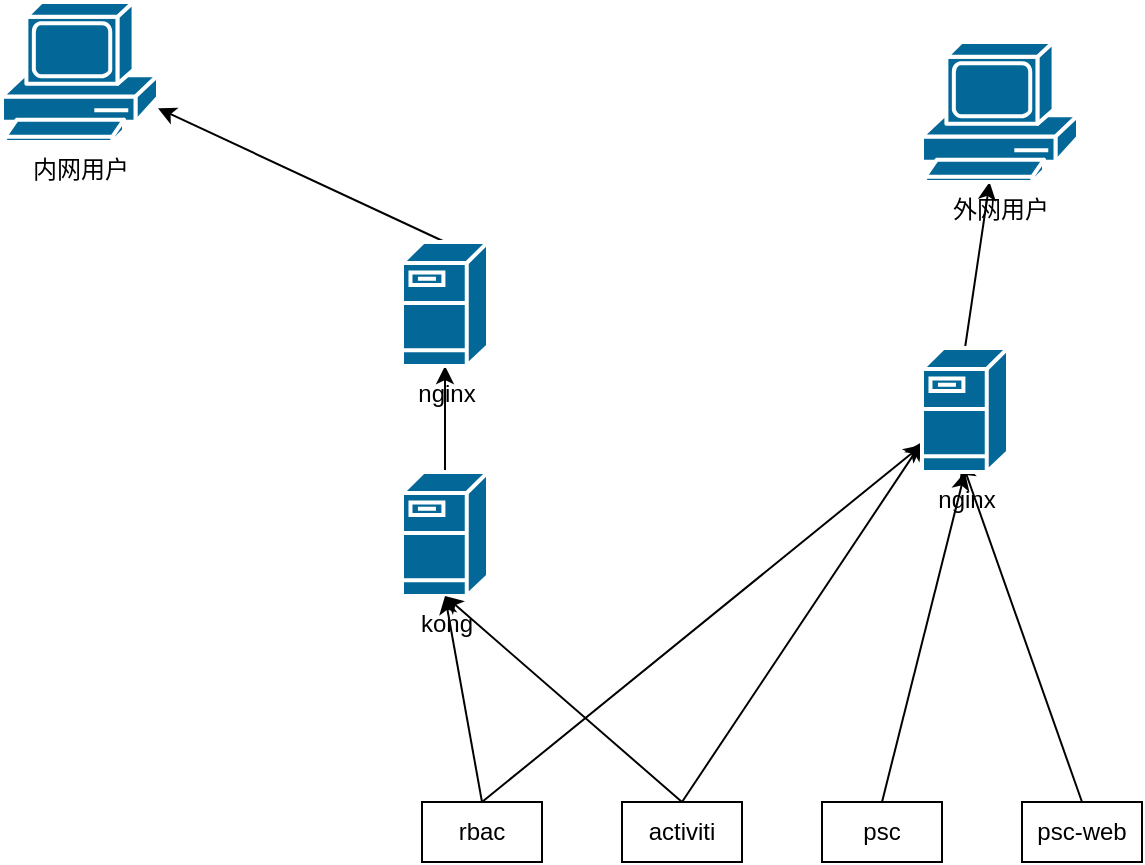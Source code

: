 <mxfile version="18.1.3" type="github">
  <diagram name="Page-1" id="c37626ed-c26b-45fb-9056-f9ebc6bb27b6">
    <mxGraphModel dx="1422" dy="762" grid="1" gridSize="10" guides="1" tooltips="1" connect="1" arrows="1" fold="1" page="1" pageScale="1" pageWidth="1100" pageHeight="850" background="none" math="0" shadow="0">
      <root>
        <mxCell id="0" />
        <mxCell id="1" parent="0" />
        <mxCell id="pluuzzdWv0u-dCmCV5vT-9" style="edgeStyle=none;rounded=0;orthogonalLoop=1;jettySize=auto;html=1;exitX=0.5;exitY=0;exitDx=0;exitDy=0;exitPerimeter=0;" edge="1" parent="1" source="pluuzzdWv0u-dCmCV5vT-1" target="pluuzzdWv0u-dCmCV5vT-6">
          <mxGeometry relative="1" as="geometry" />
        </mxCell>
        <mxCell id="pluuzzdWv0u-dCmCV5vT-1" value="kong" style="shape=mxgraph.cisco.servers.fileserver;sketch=0;html=1;pointerEvents=1;dashed=0;fillColor=#036897;strokeColor=#ffffff;strokeWidth=2;verticalLabelPosition=bottom;verticalAlign=top;align=center;outlineConnect=0;" vertex="1" parent="1">
          <mxGeometry x="420" y="425" width="43" height="62" as="geometry" />
        </mxCell>
        <mxCell id="pluuzzdWv0u-dCmCV5vT-7" style="rounded=0;orthogonalLoop=1;jettySize=auto;html=1;exitX=0.5;exitY=0;exitDx=0;exitDy=0;entryX=0.5;entryY=1;entryDx=0;entryDy=0;entryPerimeter=0;" edge="1" parent="1" source="pluuzzdWv0u-dCmCV5vT-2" target="pluuzzdWv0u-dCmCV5vT-1">
          <mxGeometry relative="1" as="geometry" />
        </mxCell>
        <object label="" id="pluuzzdWv0u-dCmCV5vT-13">
          <mxCell style="edgeStyle=none;rounded=0;orthogonalLoop=1;jettySize=auto;html=1;exitX=0.5;exitY=0;exitDx=0;exitDy=0;" edge="1" parent="1" source="pluuzzdWv0u-dCmCV5vT-2" target="pluuzzdWv0u-dCmCV5vT-12">
            <mxGeometry relative="1" as="geometry" />
          </mxCell>
        </object>
        <mxCell id="pluuzzdWv0u-dCmCV5vT-2" value="rbac" style="rounded=0;whiteSpace=wrap;html=1;" vertex="1" parent="1">
          <mxGeometry x="430" y="590" width="60" height="30" as="geometry" />
        </mxCell>
        <mxCell id="pluuzzdWv0u-dCmCV5vT-8" style="edgeStyle=none;rounded=0;orthogonalLoop=1;jettySize=auto;html=1;exitX=0.5;exitY=0;exitDx=0;exitDy=0;entryX=0.5;entryY=1;entryDx=0;entryDy=0;entryPerimeter=0;" edge="1" parent="1" source="pluuzzdWv0u-dCmCV5vT-3" target="pluuzzdWv0u-dCmCV5vT-1">
          <mxGeometry relative="1" as="geometry" />
        </mxCell>
        <mxCell id="pluuzzdWv0u-dCmCV5vT-14" style="edgeStyle=none;rounded=0;orthogonalLoop=1;jettySize=auto;html=1;exitX=0.5;exitY=0;exitDx=0;exitDy=0;" edge="1" parent="1" source="pluuzzdWv0u-dCmCV5vT-3">
          <mxGeometry relative="1" as="geometry">
            <mxPoint x="680" y="410" as="targetPoint" />
          </mxGeometry>
        </mxCell>
        <mxCell id="pluuzzdWv0u-dCmCV5vT-3" value="activiti" style="rounded=0;whiteSpace=wrap;html=1;" vertex="1" parent="1">
          <mxGeometry x="530" y="590" width="60" height="30" as="geometry" />
        </mxCell>
        <mxCell id="pluuzzdWv0u-dCmCV5vT-15" style="edgeStyle=none;rounded=0;orthogonalLoop=1;jettySize=auto;html=1;exitX=0.5;exitY=0;exitDx=0;exitDy=0;entryX=0.5;entryY=1;entryDx=0;entryDy=0;entryPerimeter=0;" edge="1" parent="1" source="pluuzzdWv0u-dCmCV5vT-4" target="pluuzzdWv0u-dCmCV5vT-12">
          <mxGeometry relative="1" as="geometry" />
        </mxCell>
        <mxCell id="pluuzzdWv0u-dCmCV5vT-4" value="psc" style="rounded=0;whiteSpace=wrap;html=1;" vertex="1" parent="1">
          <mxGeometry x="630" y="590" width="60" height="30" as="geometry" />
        </mxCell>
        <mxCell id="pluuzzdWv0u-dCmCV5vT-16" style="edgeStyle=none;rounded=0;orthogonalLoop=1;jettySize=auto;html=1;exitX=0.5;exitY=0;exitDx=0;exitDy=0;" edge="1" parent="1" source="pluuzzdWv0u-dCmCV5vT-5">
          <mxGeometry relative="1" as="geometry">
            <mxPoint x="700" y="420" as="targetPoint" />
          </mxGeometry>
        </mxCell>
        <mxCell id="pluuzzdWv0u-dCmCV5vT-5" value="psc-web" style="rounded=0;whiteSpace=wrap;html=1;" vertex="1" parent="1">
          <mxGeometry x="730" y="590" width="60" height="30" as="geometry" />
        </mxCell>
        <mxCell id="pluuzzdWv0u-dCmCV5vT-11" style="edgeStyle=none;rounded=0;orthogonalLoop=1;jettySize=auto;html=1;exitX=0.5;exitY=0;exitDx=0;exitDy=0;exitPerimeter=0;" edge="1" parent="1" source="pluuzzdWv0u-dCmCV5vT-6" target="pluuzzdWv0u-dCmCV5vT-10">
          <mxGeometry relative="1" as="geometry" />
        </mxCell>
        <mxCell id="pluuzzdWv0u-dCmCV5vT-6" value="nginx" style="shape=mxgraph.cisco.servers.fileserver;sketch=0;html=1;pointerEvents=1;dashed=0;fillColor=#036897;strokeColor=#ffffff;strokeWidth=2;verticalLabelPosition=bottom;verticalAlign=top;align=center;outlineConnect=0;" vertex="1" parent="1">
          <mxGeometry x="420" y="310" width="43" height="62" as="geometry" />
        </mxCell>
        <mxCell id="pluuzzdWv0u-dCmCV5vT-10" value="内网用户" style="shape=mxgraph.cisco.computers_and_peripherals.pc;sketch=0;html=1;pointerEvents=1;dashed=0;fillColor=#036897;strokeColor=#ffffff;strokeWidth=2;verticalLabelPosition=bottom;verticalAlign=top;align=center;outlineConnect=0;" vertex="1" parent="1">
          <mxGeometry x="220" y="190" width="78" height="70" as="geometry" />
        </mxCell>
        <mxCell id="pluuzzdWv0u-dCmCV5vT-18" style="edgeStyle=none;rounded=0;orthogonalLoop=1;jettySize=auto;html=1;exitX=0.5;exitY=0;exitDx=0;exitDy=0;exitPerimeter=0;" edge="1" parent="1" source="pluuzzdWv0u-dCmCV5vT-12" target="pluuzzdWv0u-dCmCV5vT-17">
          <mxGeometry relative="1" as="geometry" />
        </mxCell>
        <mxCell id="pluuzzdWv0u-dCmCV5vT-12" value="nginx" style="shape=mxgraph.cisco.servers.fileserver;sketch=0;html=1;pointerEvents=1;dashed=0;fillColor=#036897;strokeColor=#ffffff;strokeWidth=2;verticalLabelPosition=bottom;verticalAlign=top;align=center;outlineConnect=0;" vertex="1" parent="1">
          <mxGeometry x="680" y="363" width="43" height="62" as="geometry" />
        </mxCell>
        <mxCell id="pluuzzdWv0u-dCmCV5vT-17" value="外网用户" style="shape=mxgraph.cisco.computers_and_peripherals.pc;sketch=0;html=1;pointerEvents=1;dashed=0;fillColor=#036897;strokeColor=#ffffff;strokeWidth=2;verticalLabelPosition=bottom;verticalAlign=top;align=center;outlineConnect=0;" vertex="1" parent="1">
          <mxGeometry x="680" y="210" width="78" height="70" as="geometry" />
        </mxCell>
      </root>
    </mxGraphModel>
  </diagram>
</mxfile>
